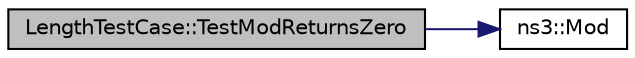 digraph "LengthTestCase::TestModReturnsZero"
{
 // LATEX_PDF_SIZE
  edge [fontname="Helvetica",fontsize="10",labelfontname="Helvetica",labelfontsize="10"];
  node [fontname="Helvetica",fontsize="10",shape=record];
  rankdir="LR";
  Node1 [label="LengthTestCase::TestModReturnsZero",height=0.2,width=0.4,color="black", fillcolor="grey75", style="filled", fontcolor="black",tooltip="Test Mod function."];
  Node1 -> Node2 [color="midnightblue",fontsize="10",style="solid",fontname="Helvetica"];
  Node2 [label="ns3::Mod",height=0.2,width=0.4,color="black", fillcolor="white", style="filled",URL="$group__length.html#ga533687975766f7e39182cfb365b95624",tooltip="This function provides a string parsing method that does not rely on istream, which has been found to..."];
}
